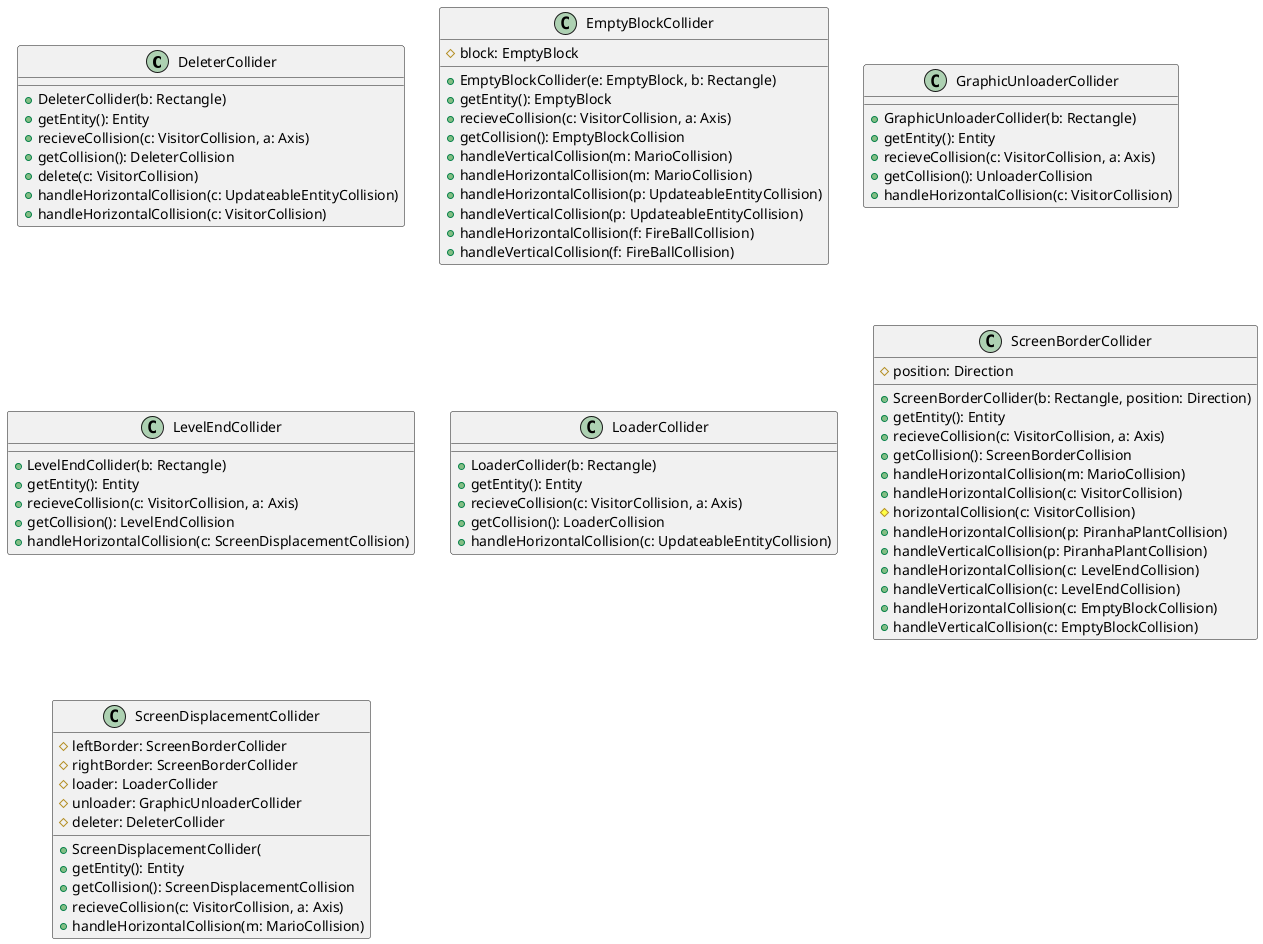 @startuml
class DeleterCollider {
   +DeleterCollider(b: Rectangle)
   +getEntity(): Entity 
   +recieveCollision(c: VisitorCollision, a: Axis)
   +getCollision(): DeleterCollision 
   +delete(c: VisitorCollision)
   +handleHorizontalCollision(c: UpdateableEntityCollision)
   +handleHorizontalCollision(c: VisitorCollision)
}

class EmptyBlockCollider {
   #block: EmptyBlock
   +EmptyBlockCollider(e: EmptyBlock, b: Rectangle)
   +getEntity(): EmptyBlock 
   +recieveCollision(c: VisitorCollision, a: Axis)
   +getCollision(): EmptyBlockCollision 
   +handleVerticalCollision(m: MarioCollision)
   +handleHorizontalCollision(m: MarioCollision)
   +handleHorizontalCollision(p: UpdateableEntityCollision)
   +handleVerticalCollision(p: UpdateableEntityCollision)
   +handleHorizontalCollision(f: FireBallCollision)
   +handleVerticalCollision(f: FireBallCollision)
}

class GraphicUnloaderCollider {
   +GraphicUnloaderCollider(b: Rectangle)
   +getEntity(): Entity 
   +recieveCollision(c: VisitorCollision, a: Axis)
   +getCollision(): UnloaderCollision 
   +handleHorizontalCollision(c: VisitorCollision)
}

class LevelEndCollider {
   +LevelEndCollider(b: Rectangle)
   +getEntity(): Entity 
   +recieveCollision(c: VisitorCollision, a: Axis)
   +getCollision(): LevelEndCollision 
   +handleHorizontalCollision(c: ScreenDisplacementCollision)
}

class LoaderCollider {
   +LoaderCollider(b: Rectangle)
   +getEntity(): Entity 
   +recieveCollision(c: VisitorCollision, a: Axis)
   +getCollision(): LoaderCollision 
   +handleHorizontalCollision(c: UpdateableEntityCollision)
}

class ScreenBorderCollider {
   #position: Direction
   +ScreenBorderCollider(b: Rectangle, position: Direction)
   +getEntity(): Entity 
   +recieveCollision(c: VisitorCollision, a: Axis)
   +getCollision(): ScreenBorderCollision 
   +handleHorizontalCollision(m: MarioCollision)
   +handleHorizontalCollision(c: VisitorCollision)
   #horizontalCollision(c: VisitorCollision)
   +handleHorizontalCollision(p: PiranhaPlantCollision)
   +handleVerticalCollision(p: PiranhaPlantCollision)
   +handleHorizontalCollision(c: LevelEndCollision)
   +handleVerticalCollision(c: LevelEndCollision)
   +handleHorizontalCollision(c: EmptyBlockCollision)
   +handleVerticalCollision(c: EmptyBlockCollision)
}

class ScreenDisplacementCollider {
   #leftBorder: ScreenBorderCollider
   #rightBorder: ScreenBorderCollider
   #loader: LoaderCollider
   #unloader: GraphicUnloaderCollider
   #deleter: DeleterCollider
   +ScreenDisplacementCollider(
   +getEntity(): Entity 
   +getCollision(): ScreenDisplacementCollision 
   +recieveCollision(c: VisitorCollision, a: Axis)
   +handleHorizontalCollision(m: MarioCollision)
}

@enduml
